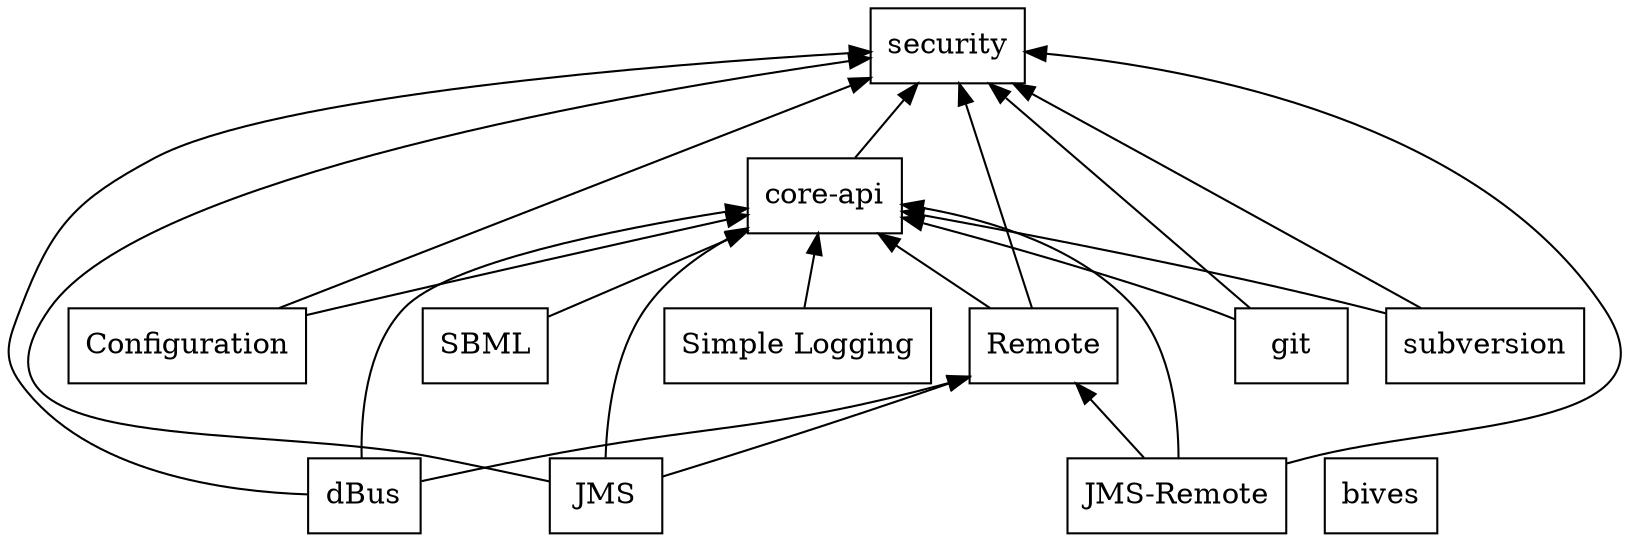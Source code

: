 digraph PluginDependencies {
rankdir=BT;

    node [shape=box];
    color=white;

    // without dependencies
    "security" [label=security];
    "bives" [label=bives];

    // plugins depending security
    "coreApi"[label="core-api"];
    "coreApi" -> "security";

    // plugins depending core-api
    "simpleLogging" [label="Simple Logging"];
    "sbml" [label="SBML"];
    "sbml" -> "coreApi";
    "simpleLogging" -> "coreApi";

    // plugins depending core-api and security
    "conf" [label="Configuration"];
    "remote" [label="Remote"];
    "git" [label="git"];
    "svn" [label="subversion"];
    "conf" -> "coreApi";
    "conf" -> "security";
    "remote" -> "coreApi";
    "remote" -> "security";
    "git" -> "coreApi";
    "git" -> "security";
    "svn" -> "coreApi";
    "svn" -> "security";

    // plugins depending core-api, security and remote
    "dbus" [label=dBus];
    "jms" [label=JMS];
    "jmsRemote" [label="JMS-Remote"];

    "dbus" -> "coreApi";
    "dbus" -> "security";
    "dbus" -> "remote";
    "jms" -> "coreApi";
    "jms" -> "security";
    "jms" -> "remote";
    "jmsRemote" -> "coreApi";
    "jmsRemote" -> "security";
    "jmsRemote" -> "remote";
}
